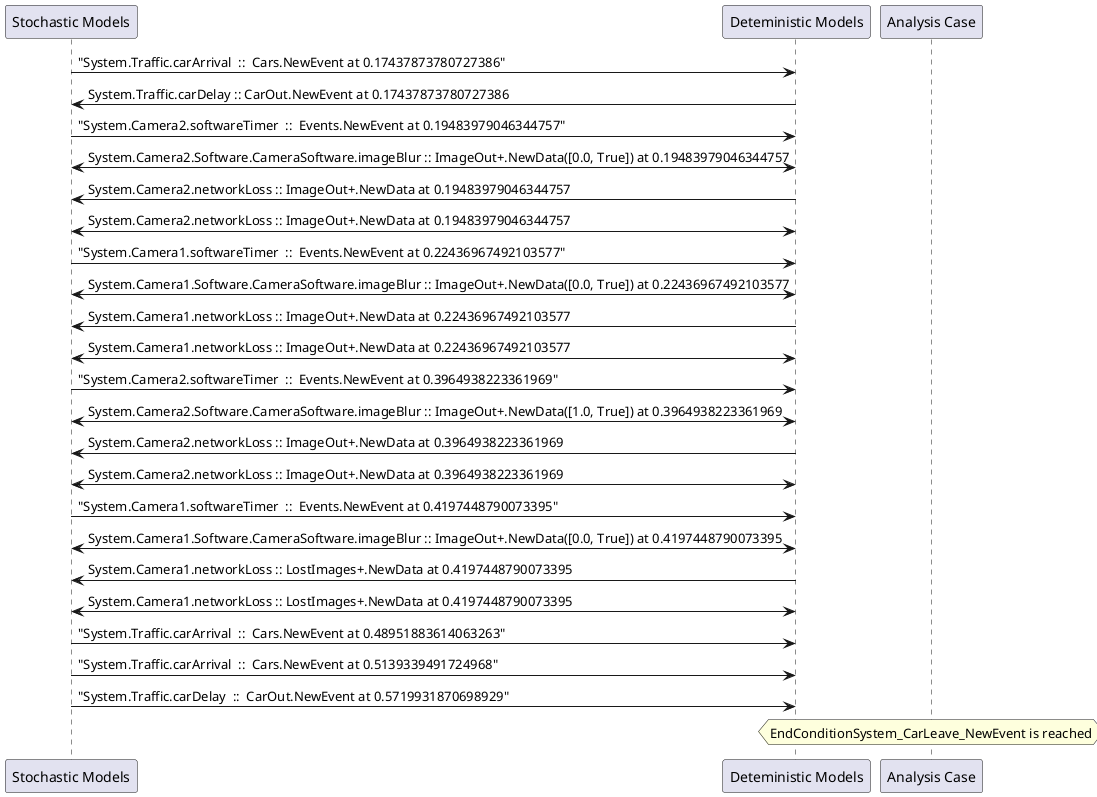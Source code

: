 
	@startuml
	participant "Stochastic Models" as stochmodel
	participant "Deteministic Models" as detmodel
	participant "Analysis Case" as analysis
	{6425_stop} stochmodel -> detmodel : "System.Traffic.carArrival  ::  Cars.NewEvent at 0.17437873780727386"
{6436_start} detmodel -> stochmodel : System.Traffic.carDelay :: CarOut.NewEvent at 0.17437873780727386
{6410_stop} stochmodel -> detmodel : "System.Camera2.softwareTimer  ::  Events.NewEvent at 0.19483979046344757"
detmodel <-> stochmodel : System.Camera2.Software.CameraSoftware.imageBlur :: ImageOut+.NewData([0.0, True]) at 0.19483979046344757
detmodel -> stochmodel : System.Camera2.networkLoss :: ImageOut+.NewData at 0.19483979046344757
detmodel <-> stochmodel : System.Camera2.networkLoss :: ImageOut+.NewData at 0.19483979046344757
{6395_stop} stochmodel -> detmodel : "System.Camera1.softwareTimer  ::  Events.NewEvent at 0.22436967492103577"
detmodel <-> stochmodel : System.Camera1.Software.CameraSoftware.imageBlur :: ImageOut+.NewData([0.0, True]) at 0.22436967492103577
detmodel -> stochmodel : System.Camera1.networkLoss :: ImageOut+.NewData at 0.22436967492103577
detmodel <-> stochmodel : System.Camera1.networkLoss :: ImageOut+.NewData at 0.22436967492103577
{6411_stop} stochmodel -> detmodel : "System.Camera2.softwareTimer  ::  Events.NewEvent at 0.3964938223361969"
detmodel <-> stochmodel : System.Camera2.Software.CameraSoftware.imageBlur :: ImageOut+.NewData([1.0, True]) at 0.3964938223361969
detmodel -> stochmodel : System.Camera2.networkLoss :: ImageOut+.NewData at 0.3964938223361969
detmodel <-> stochmodel : System.Camera2.networkLoss :: ImageOut+.NewData at 0.3964938223361969
{6396_stop} stochmodel -> detmodel : "System.Camera1.softwareTimer  ::  Events.NewEvent at 0.4197448790073395"
detmodel <-> stochmodel : System.Camera1.Software.CameraSoftware.imageBlur :: ImageOut+.NewData([0.0, True]) at 0.4197448790073395
detmodel -> stochmodel : System.Camera1.networkLoss :: LostImages+.NewData at 0.4197448790073395
detmodel <-> stochmodel : System.Camera1.networkLoss :: LostImages+.NewData at 0.4197448790073395
{6426_stop} stochmodel -> detmodel : "System.Traffic.carArrival  ::  Cars.NewEvent at 0.48951883614063263"
{6427_stop} stochmodel -> detmodel : "System.Traffic.carArrival  ::  Cars.NewEvent at 0.5139339491724968"
{6436_stop} stochmodel -> detmodel : "System.Traffic.carDelay  ::  CarOut.NewEvent at 0.5719931870698929"
{6436_start} <-> {6436_stop} : delay
hnote over analysis 
EndConditionSystem_CarLeave_NewEvent is reached
endnote
@enduml